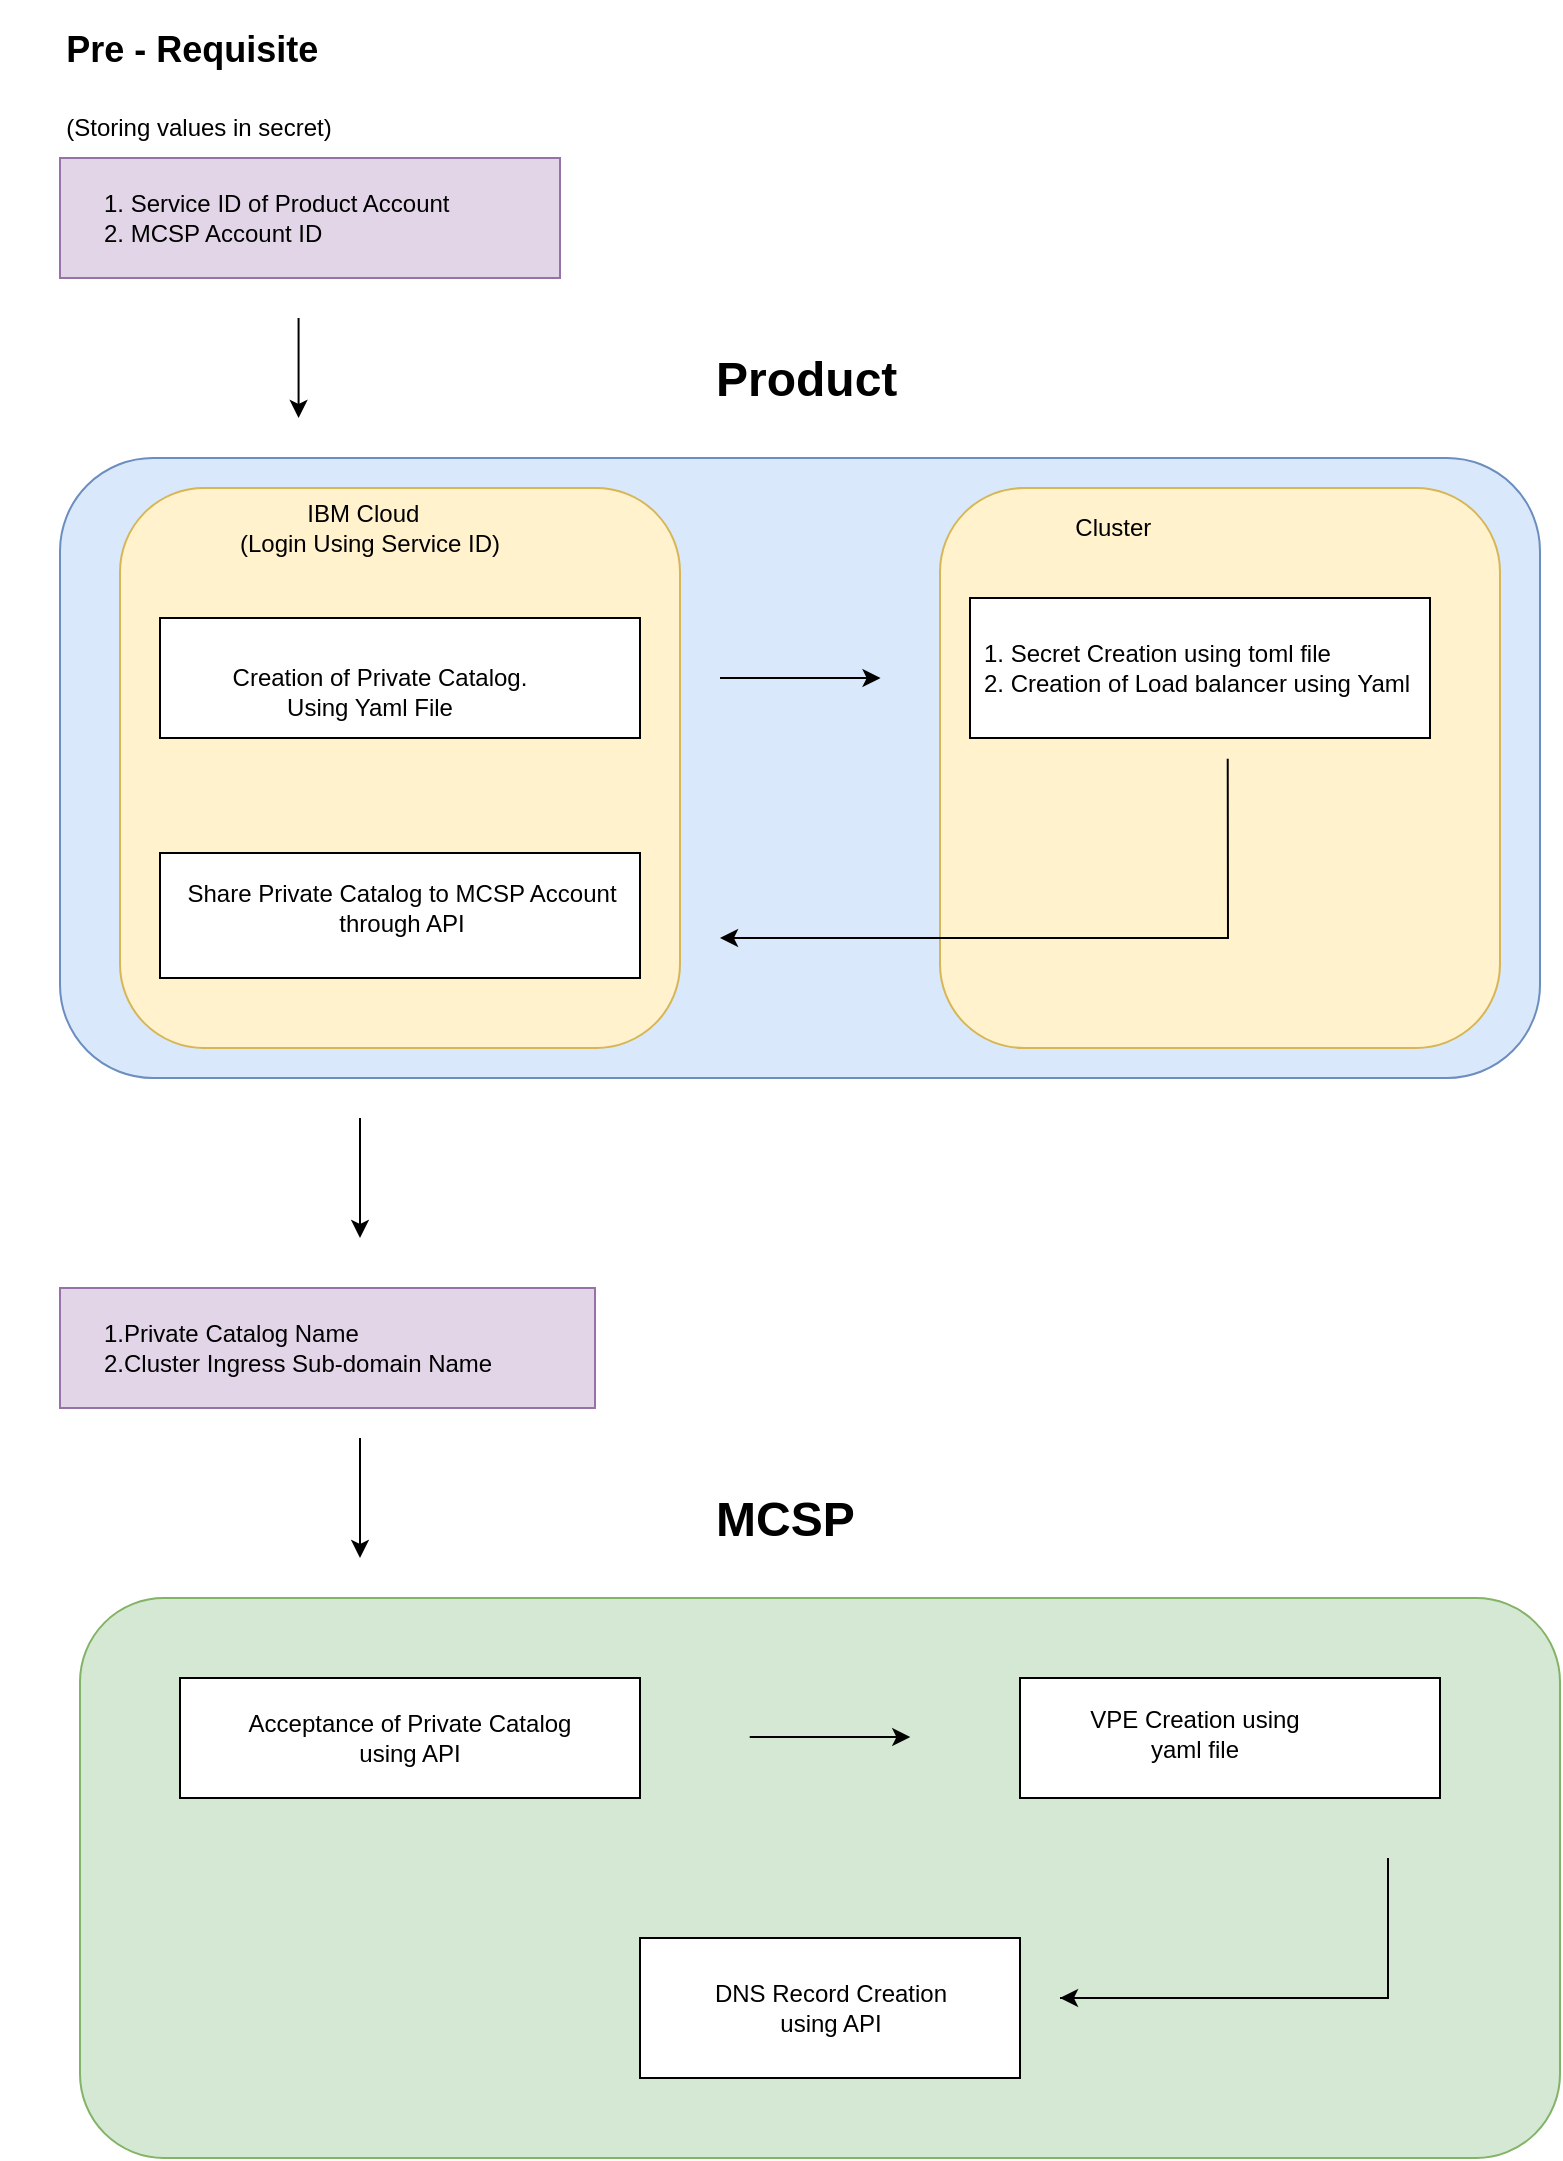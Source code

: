 <mxfile version="24.7.16">
  <diagram name="Page-1" id="c7558073-3199-34d8-9f00-42111426c3f3">
    <mxGraphModel dx="1794" dy="1091" grid="1" gridSize="10" guides="1" tooltips="1" connect="1" arrows="1" fold="1" page="1" pageScale="1" pageWidth="826" pageHeight="1169" background="none" math="0" shadow="0">
      <root>
        <mxCell id="0" />
        <mxCell id="1" parent="0" />
        <mxCell id="6Zwr0MyRlnE0_WiNeMVz-96" value="" style="rounded=0;whiteSpace=wrap;html=1;fillColor=#e1d5e7;strokeColor=#9673a6;" vertex="1" parent="1">
          <mxGeometry x="50" y="90" width="250" height="60" as="geometry" />
        </mxCell>
        <mxCell id="6Zwr0MyRlnE0_WiNeMVz-109" value="" style="rounded=1;whiteSpace=wrap;html=1;fillColor=#dae8fc;strokeColor=#6c8ebf;" vertex="1" parent="1">
          <mxGeometry x="50" y="240" width="740" height="310" as="geometry" />
        </mxCell>
        <mxCell id="6Zwr0MyRlnE0_WiNeMVz-139" value="" style="rounded=1;whiteSpace=wrap;html=1;fillColor=#fff2cc;strokeColor=#d6b656;" vertex="1" parent="1">
          <mxGeometry x="80" y="255" width="280" height="280" as="geometry" />
        </mxCell>
        <mxCell id="6Zwr0MyRlnE0_WiNeMVz-97" value="&lt;h2 style=&quot;text-align: left;&quot;&gt;Pre - Requisite&amp;nbsp;&lt;/h2&gt;&lt;h2&gt;&lt;span style=&quot;background-color: initial; font-size: 12px; font-weight: normal;&quot;&gt;(Storing values in secret)&lt;/span&gt;&lt;/h2&gt;" style="text;html=1;align=center;verticalAlign=middle;whiteSpace=wrap;rounded=0;" vertex="1" parent="1">
          <mxGeometry x="20" y="40" width="199" height="30" as="geometry" />
        </mxCell>
        <mxCell id="6Zwr0MyRlnE0_WiNeMVz-100" value="" style="rounded=0;whiteSpace=wrap;html=1;" vertex="1" parent="1">
          <mxGeometry x="100" y="320" width="240" height="60" as="geometry" />
        </mxCell>
        <mxCell id="6Zwr0MyRlnE0_WiNeMVz-101" value="&lt;div style=&quot;text-align: left;&quot;&gt;&lt;br&gt;&lt;/div&gt;&lt;div style=&quot;text-align: left;&quot;&gt;Creation of Private Catalog.&lt;/div&gt;&lt;div&gt;&lt;br&gt;&lt;/div&gt;" style="text;html=1;align=center;verticalAlign=middle;whiteSpace=wrap;rounded=0;" vertex="1" parent="1">
          <mxGeometry x="130" y="335" width="160" height="30" as="geometry" />
        </mxCell>
        <mxCell id="6Zwr0MyRlnE0_WiNeMVz-140" value="" style="rounded=1;whiteSpace=wrap;html=1;fillColor=#fff2cc;strokeColor=#d6b656;" vertex="1" parent="1">
          <mxGeometry x="490" y="255" width="280" height="280" as="geometry" />
        </mxCell>
        <mxCell id="6Zwr0MyRlnE0_WiNeMVz-102" value="IBM Cloud&amp;nbsp;&amp;nbsp;&lt;div&gt;(Login Using Service ID)&lt;/div&gt;" style="text;html=1;align=center;verticalAlign=middle;whiteSpace=wrap;rounded=0;" vertex="1" parent="1">
          <mxGeometry x="130" y="260" width="150" height="30" as="geometry" />
        </mxCell>
        <mxCell id="6Zwr0MyRlnE0_WiNeMVz-103" value="" style="rounded=0;whiteSpace=wrap;html=1;" vertex="1" parent="1">
          <mxGeometry x="505" y="310" width="230" height="70" as="geometry" />
        </mxCell>
        <mxCell id="6Zwr0MyRlnE0_WiNeMVz-104" value="&amp;nbsp;Cluster" style="text;html=1;align=center;verticalAlign=middle;whiteSpace=wrap;rounded=0;" vertex="1" parent="1">
          <mxGeometry x="505" y="260" width="140" height="30" as="geometry" />
        </mxCell>
        <mxCell id="6Zwr0MyRlnE0_WiNeMVz-105" value="1. Secret Creation using toml file&lt;div&gt;2. Creation of Load balancer using Yaml&lt;/div&gt;" style="text;html=1;align=left;verticalAlign=middle;whiteSpace=wrap;rounded=0;" vertex="1" parent="1">
          <mxGeometry x="510" y="330" width="220" height="30" as="geometry" />
        </mxCell>
        <mxCell id="6Zwr0MyRlnE0_WiNeMVz-106" value="" style="rounded=0;whiteSpace=wrap;html=1;" vertex="1" parent="1">
          <mxGeometry x="100" y="437.5" width="240" height="62.5" as="geometry" />
        </mxCell>
        <mxCell id="6Zwr0MyRlnE0_WiNeMVz-107" value="Share Private Catalog to MCSP Account&lt;div&gt;through API&lt;/div&gt;" style="text;html=1;align=center;verticalAlign=middle;whiteSpace=wrap;rounded=0;" vertex="1" parent="1">
          <mxGeometry x="111" y="460" width="220" height="10" as="geometry" />
        </mxCell>
        <mxCell id="6Zwr0MyRlnE0_WiNeMVz-112" value="" style="endArrow=classic;html=1;rounded=0;exitX=0.447;exitY=0.818;exitDx=0;exitDy=0;exitPerimeter=0;" edge="1" parent="1">
          <mxGeometry width="50" height="50" relative="1" as="geometry">
            <mxPoint x="380" y="350.0" as="sourcePoint" />
            <mxPoint x="460.28" y="350.06" as="targetPoint" />
          </mxGeometry>
        </mxCell>
        <mxCell id="6Zwr0MyRlnE0_WiNeMVz-115" value="" style="endArrow=classic;html=1;rounded=0;exitX=0.789;exitY=0.485;exitDx=0;exitDy=0;exitPerimeter=0;" edge="1" parent="1" source="6Zwr0MyRlnE0_WiNeMVz-109">
          <mxGeometry width="50" height="50" relative="1" as="geometry">
            <mxPoint x="720" y="484.5" as="sourcePoint" />
            <mxPoint x="380" y="480" as="targetPoint" />
            <Array as="points">
              <mxPoint x="634" y="480" />
              <mxPoint x="380" y="480" />
            </Array>
          </mxGeometry>
        </mxCell>
        <mxCell id="6Zwr0MyRlnE0_WiNeMVz-117" value="1. Service ID of Product Account&lt;div&gt;2. MCSP Account ID&lt;/div&gt;" style="text;html=1;align=left;verticalAlign=middle;whiteSpace=wrap;rounded=0;" vertex="1" parent="1">
          <mxGeometry x="70" y="100" width="200" height="40" as="geometry" />
        </mxCell>
        <mxCell id="6Zwr0MyRlnE0_WiNeMVz-120" value="" style="rounded=1;whiteSpace=wrap;html=1;fillColor=#d5e8d4;strokeColor=#82b366;" vertex="1" parent="1">
          <mxGeometry x="60" y="810" width="740" height="280" as="geometry" />
        </mxCell>
        <mxCell id="6Zwr0MyRlnE0_WiNeMVz-123" value="" style="rounded=0;whiteSpace=wrap;html=1;fillColor=#e1d5e7;strokeColor=#9673a6;" vertex="1" parent="1">
          <mxGeometry x="50" y="655" width="267.5" height="60" as="geometry" />
        </mxCell>
        <mxCell id="6Zwr0MyRlnE0_WiNeMVz-122" value="1.Private Catalog Name&lt;div&gt;2.Cluster Ingress Sub-domain Name&lt;/div&gt;" style="text;html=1;align=left;verticalAlign=middle;whiteSpace=wrap;rounded=0;" vertex="1" parent="1">
          <mxGeometry x="70" y="660" width="200" height="50" as="geometry" />
        </mxCell>
        <mxCell id="6Zwr0MyRlnE0_WiNeMVz-124" value="" style="rounded=0;whiteSpace=wrap;html=1;" vertex="1" parent="1">
          <mxGeometry x="110" y="850" width="230" height="60" as="geometry" />
        </mxCell>
        <mxCell id="6Zwr0MyRlnE0_WiNeMVz-125" value="Acceptance of Private Catalog using API" style="text;html=1;align=center;verticalAlign=middle;whiteSpace=wrap;rounded=0;" vertex="1" parent="1">
          <mxGeometry x="140" y="865" width="170" height="30" as="geometry" />
        </mxCell>
        <mxCell id="6Zwr0MyRlnE0_WiNeMVz-126" value="" style="rounded=0;whiteSpace=wrap;html=1;" vertex="1" parent="1">
          <mxGeometry x="530" y="850" width="210" height="60" as="geometry" />
        </mxCell>
        <mxCell id="6Zwr0MyRlnE0_WiNeMVz-127" value="VPE Creation using yaml file" style="text;html=1;align=center;verticalAlign=middle;whiteSpace=wrap;rounded=0;" vertex="1" parent="1">
          <mxGeometry x="555" y="865" width="125" height="25" as="geometry" />
        </mxCell>
        <mxCell id="6Zwr0MyRlnE0_WiNeMVz-128" value="" style="rounded=0;whiteSpace=wrap;html=1;" vertex="1" parent="1">
          <mxGeometry x="340" y="980" width="190" height="70" as="geometry" />
        </mxCell>
        <mxCell id="6Zwr0MyRlnE0_WiNeMVz-129" value="DNS Record Creation using API" style="text;html=1;align=center;verticalAlign=middle;whiteSpace=wrap;rounded=0;" vertex="1" parent="1">
          <mxGeometry x="367.5" y="1000" width="135" height="30" as="geometry" />
        </mxCell>
        <mxCell id="6Zwr0MyRlnE0_WiNeMVz-133" value="" style="endArrow=classic;html=1;rounded=0;exitX=0.447;exitY=0.818;exitDx=0;exitDy=0;exitPerimeter=0;" edge="1" parent="1">
          <mxGeometry width="50" height="50" relative="1" as="geometry">
            <mxPoint x="394.86" y="879.5" as="sourcePoint" />
            <mxPoint x="475.14" y="879.56" as="targetPoint" />
          </mxGeometry>
        </mxCell>
        <mxCell id="6Zwr0MyRlnE0_WiNeMVz-136" value="" style="endArrow=classic;html=1;rounded=0;" edge="1" parent="1">
          <mxGeometry width="50" height="50" relative="1" as="geometry">
            <mxPoint x="714" y="940" as="sourcePoint" />
            <mxPoint x="550" y="1010" as="targetPoint" />
            <Array as="points">
              <mxPoint x="714" y="940" />
              <mxPoint x="714" y="1010" />
              <mxPoint x="550" y="1010" />
              <mxPoint x="704" y="1010" />
            </Array>
          </mxGeometry>
        </mxCell>
        <mxCell id="6Zwr0MyRlnE0_WiNeMVz-141" value="" style="endArrow=classic;html=1;rounded=0;" edge="1" parent="1">
          <mxGeometry width="50" height="50" relative="1" as="geometry">
            <mxPoint x="200" y="570" as="sourcePoint" />
            <mxPoint x="200" y="630" as="targetPoint" />
          </mxGeometry>
        </mxCell>
        <mxCell id="6Zwr0MyRlnE0_WiNeMVz-143" value="" style="endArrow=classic;html=1;rounded=0;" edge="1" parent="1">
          <mxGeometry width="50" height="50" relative="1" as="geometry">
            <mxPoint x="200" y="730" as="sourcePoint" />
            <mxPoint x="200" y="790" as="targetPoint" />
          </mxGeometry>
        </mxCell>
        <mxCell id="6Zwr0MyRlnE0_WiNeMVz-144" value="&lt;h1 style=&quot;margin-top: 0px;&quot;&gt;&lt;span style=&quot;background-color: initial;&quot;&gt;Product&amp;nbsp;&lt;/span&gt;&lt;/h1&gt;" style="text;html=1;whiteSpace=wrap;overflow=hidden;rounded=0;" vertex="1" parent="1">
          <mxGeometry x="376.25" y="180" width="130" height="50" as="geometry" />
        </mxCell>
        <mxCell id="6Zwr0MyRlnE0_WiNeMVz-145" value="&lt;h1 style=&quot;margin-top: 0px;&quot;&gt;MCSP&lt;/h1&gt;" style="text;html=1;whiteSpace=wrap;overflow=hidden;rounded=0;" vertex="1" parent="1">
          <mxGeometry x="376.25" y="750" width="107.5" height="50" as="geometry" />
        </mxCell>
        <mxCell id="6Zwr0MyRlnE0_WiNeMVz-148" value="" style="endArrow=classic;html=1;rounded=0;" edge="1" parent="1">
          <mxGeometry width="50" height="50" relative="1" as="geometry">
            <mxPoint x="169.29" y="170" as="sourcePoint" />
            <mxPoint x="169.29" y="220" as="targetPoint" />
          </mxGeometry>
        </mxCell>
        <mxCell id="6Zwr0MyRlnE0_WiNeMVz-149" value="Using Yaml File" style="text;html=1;align=center;verticalAlign=middle;whiteSpace=wrap;rounded=0;" vertex="1" parent="1">
          <mxGeometry x="150" y="350" width="110" height="30" as="geometry" />
        </mxCell>
      </root>
    </mxGraphModel>
  </diagram>
</mxfile>
